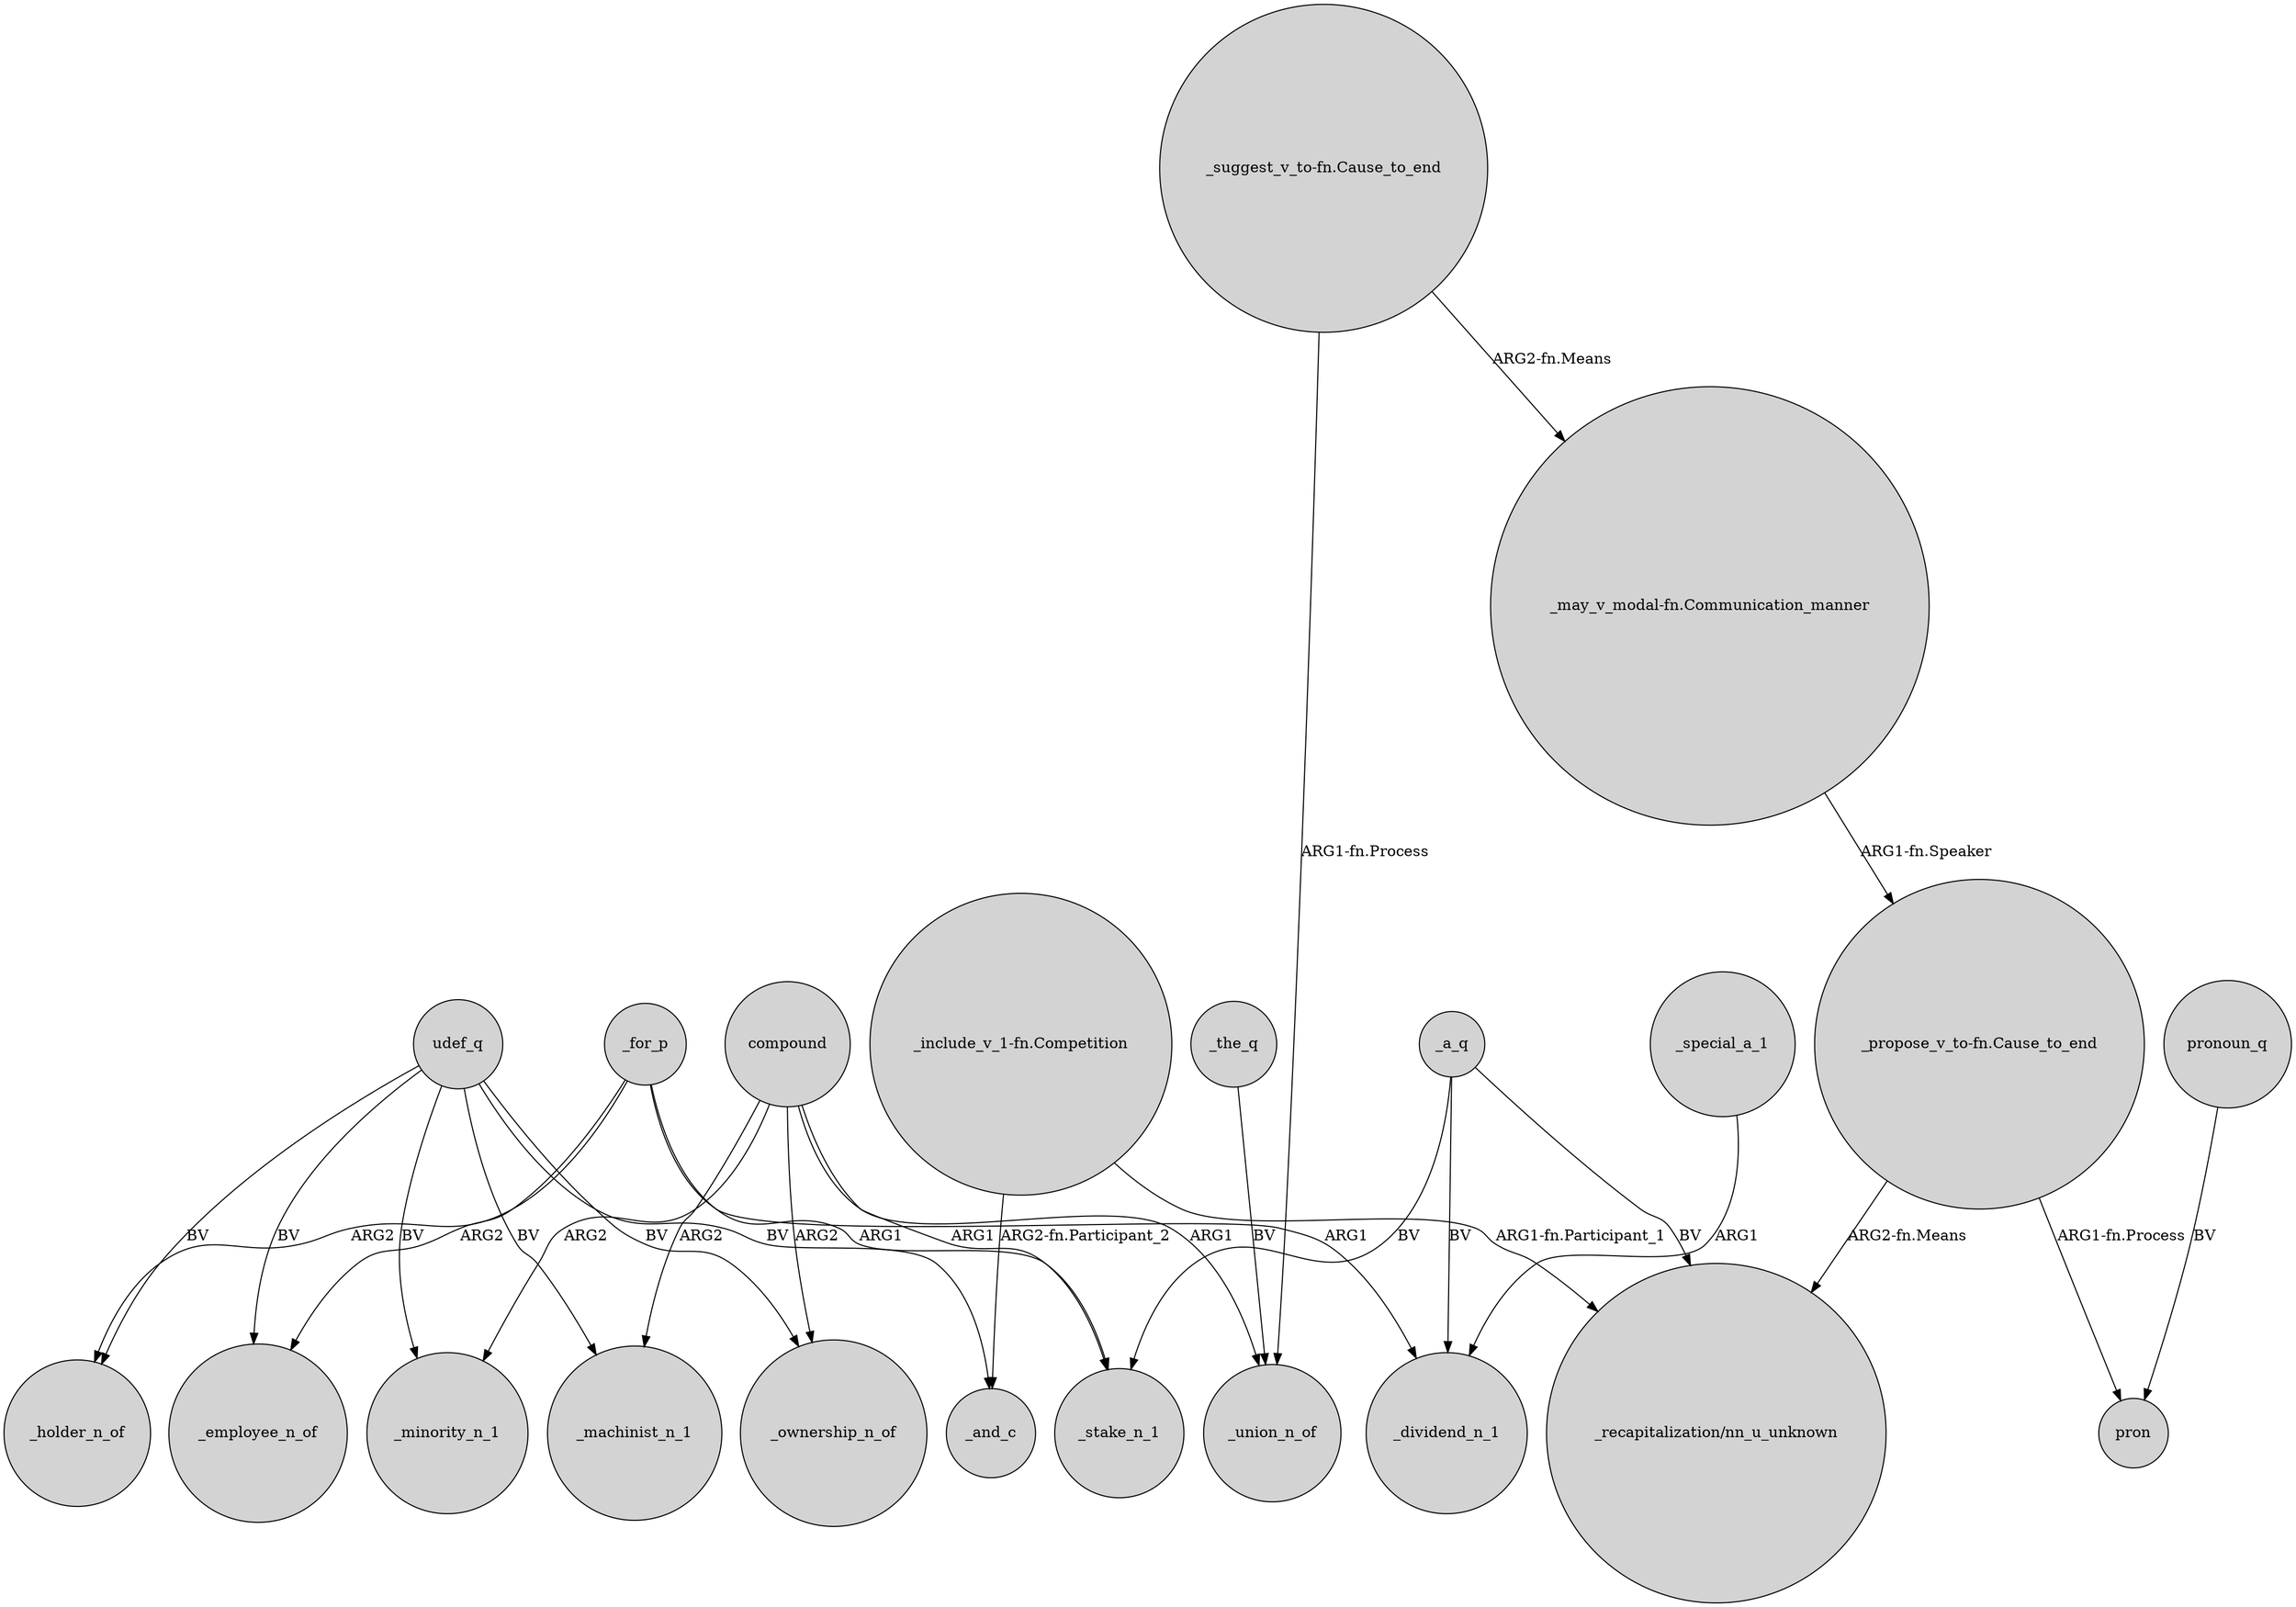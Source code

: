 digraph {
	node [shape=circle style=filled]
	_for_p -> _holder_n_of [label=ARG2]
	compound -> _minority_n_1 [label=ARG2]
	"_include_v_1-fn.Competition" -> _and_c [label="ARG2-fn.Participant_2"]
	udef_q -> _minority_n_1 [label=BV]
	compound -> _union_n_of [label=ARG1]
	_a_q -> "_recapitalization/nn_u_unknown" [label=BV]
	_for_p -> _dividend_n_1 [label=ARG1]
	"_propose_v_to-fn.Cause_to_end" -> pron [label="ARG1-fn.Process"]
	udef_q -> _and_c [label=BV]
	_a_q -> _dividend_n_1 [label=BV]
	"_include_v_1-fn.Competition" -> "_recapitalization/nn_u_unknown" [label="ARG1-fn.Participant_1"]
	_special_a_1 -> _dividend_n_1 [label=ARG1]
	_for_p -> _stake_n_1 [label=ARG1]
	udef_q -> _ownership_n_of [label=BV]
	_for_p -> _employee_n_of [label=ARG2]
	pronoun_q -> pron [label=BV]
	udef_q -> _holder_n_of [label=BV]
	compound -> _stake_n_1 [label=ARG1]
	"_may_v_modal-fn.Communication_manner" -> "_propose_v_to-fn.Cause_to_end" [label="ARG1-fn.Speaker"]
	udef_q -> _machinist_n_1 [label=BV]
	_the_q -> _union_n_of [label=BV]
	"_suggest_v_to-fn.Cause_to_end" -> "_may_v_modal-fn.Communication_manner" [label="ARG2-fn.Means"]
	"_suggest_v_to-fn.Cause_to_end" -> _union_n_of [label="ARG1-fn.Process"]
	compound -> _machinist_n_1 [label=ARG2]
	udef_q -> _employee_n_of [label=BV]
	"_propose_v_to-fn.Cause_to_end" -> "_recapitalization/nn_u_unknown" [label="ARG2-fn.Means"]
	compound -> _ownership_n_of [label=ARG2]
	_a_q -> _stake_n_1 [label=BV]
}
